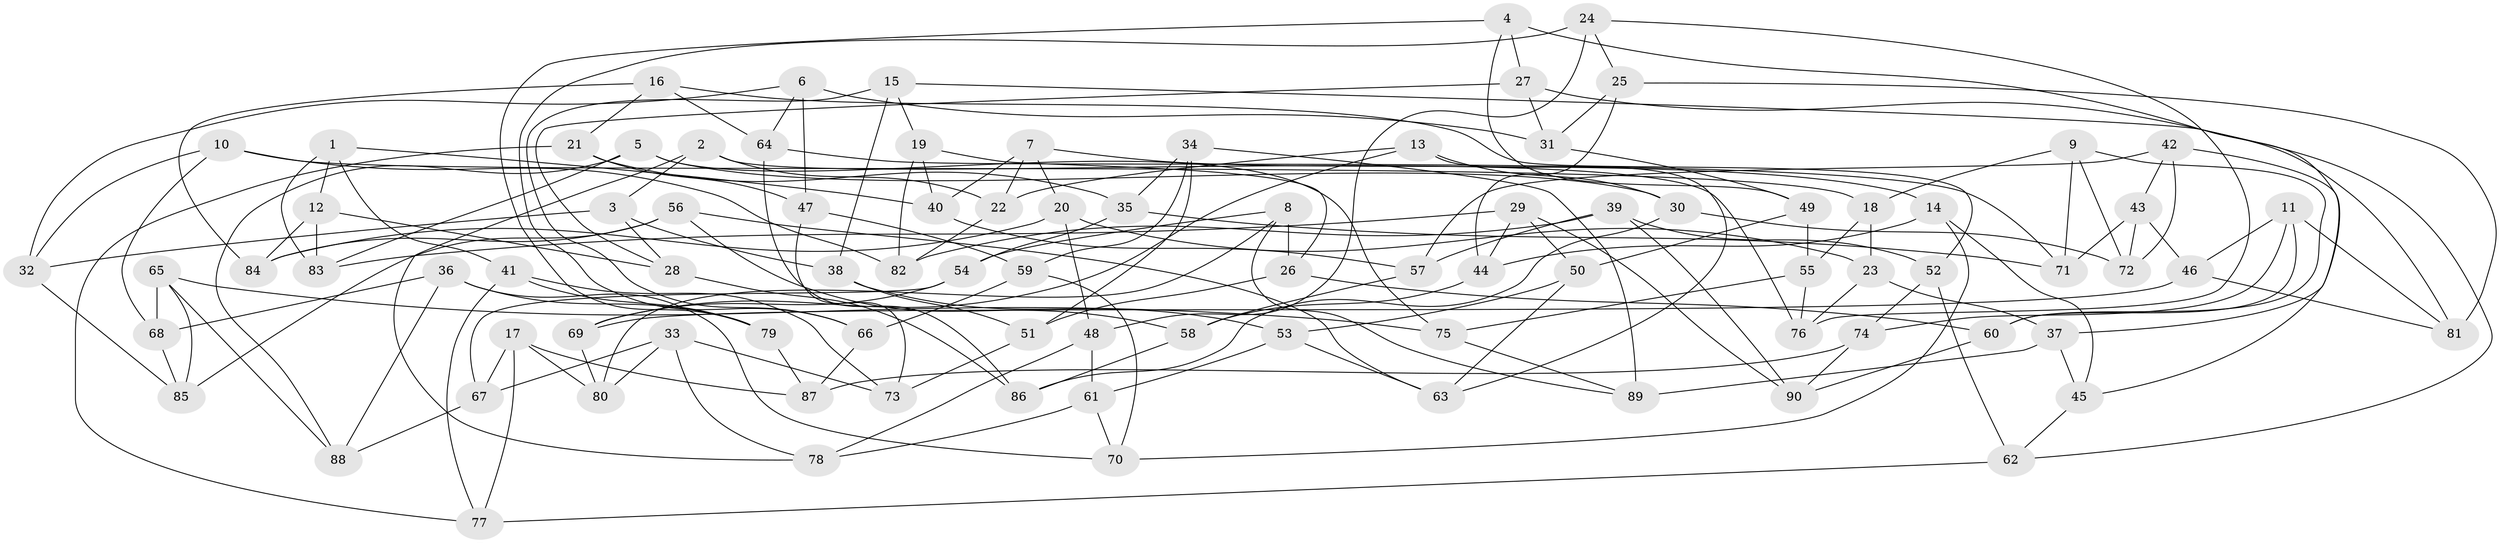 // coarse degree distribution, {6: 0.6326530612244898, 5: 0.20408163265306123, 4: 0.16326530612244897}
// Generated by graph-tools (version 1.1) at 2025/42/03/06/25 10:42:20]
// undirected, 90 vertices, 180 edges
graph export_dot {
graph [start="1"]
  node [color=gray90,style=filled];
  1;
  2;
  3;
  4;
  5;
  6;
  7;
  8;
  9;
  10;
  11;
  12;
  13;
  14;
  15;
  16;
  17;
  18;
  19;
  20;
  21;
  22;
  23;
  24;
  25;
  26;
  27;
  28;
  29;
  30;
  31;
  32;
  33;
  34;
  35;
  36;
  37;
  38;
  39;
  40;
  41;
  42;
  43;
  44;
  45;
  46;
  47;
  48;
  49;
  50;
  51;
  52;
  53;
  54;
  55;
  56;
  57;
  58;
  59;
  60;
  61;
  62;
  63;
  64;
  65;
  66;
  67;
  68;
  69;
  70;
  71;
  72;
  73;
  74;
  75;
  76;
  77;
  78;
  79;
  80;
  81;
  82;
  83;
  84;
  85;
  86;
  87;
  88;
  89;
  90;
  1 -- 40;
  1 -- 12;
  1 -- 83;
  1 -- 41;
  2 -- 78;
  2 -- 22;
  2 -- 3;
  2 -- 76;
  3 -- 38;
  3 -- 28;
  3 -- 32;
  4 -- 37;
  4 -- 49;
  4 -- 27;
  4 -- 79;
  5 -- 30;
  5 -- 75;
  5 -- 88;
  5 -- 83;
  6 -- 31;
  6 -- 64;
  6 -- 32;
  6 -- 47;
  7 -- 40;
  7 -- 20;
  7 -- 22;
  7 -- 14;
  8 -- 80;
  8 -- 26;
  8 -- 89;
  8 -- 54;
  9 -- 60;
  9 -- 71;
  9 -- 72;
  9 -- 18;
  10 -- 32;
  10 -- 82;
  10 -- 68;
  10 -- 18;
  11 -- 60;
  11 -- 74;
  11 -- 46;
  11 -- 81;
  12 -- 84;
  12 -- 28;
  12 -- 83;
  13 -- 63;
  13 -- 69;
  13 -- 30;
  13 -- 22;
  14 -- 70;
  14 -- 44;
  14 -- 45;
  15 -- 19;
  15 -- 66;
  15 -- 38;
  15 -- 62;
  16 -- 52;
  16 -- 84;
  16 -- 21;
  16 -- 64;
  17 -- 80;
  17 -- 87;
  17 -- 67;
  17 -- 77;
  18 -- 55;
  18 -- 23;
  19 -- 26;
  19 -- 82;
  19 -- 40;
  20 -- 48;
  20 -- 23;
  20 -- 84;
  21 -- 35;
  21 -- 77;
  21 -- 47;
  22 -- 82;
  23 -- 76;
  23 -- 37;
  24 -- 66;
  24 -- 25;
  24 -- 48;
  24 -- 76;
  25 -- 44;
  25 -- 31;
  25 -- 81;
  26 -- 60;
  26 -- 51;
  27 -- 31;
  27 -- 81;
  27 -- 28;
  28 -- 86;
  29 -- 50;
  29 -- 44;
  29 -- 83;
  29 -- 90;
  30 -- 72;
  30 -- 86;
  31 -- 49;
  32 -- 85;
  33 -- 67;
  33 -- 80;
  33 -- 78;
  33 -- 73;
  34 -- 59;
  34 -- 51;
  34 -- 35;
  34 -- 89;
  35 -- 54;
  35 -- 71;
  36 -- 68;
  36 -- 70;
  36 -- 79;
  36 -- 88;
  37 -- 89;
  37 -- 45;
  38 -- 53;
  38 -- 51;
  39 -- 90;
  39 -- 82;
  39 -- 57;
  39 -- 52;
  40 -- 57;
  41 -- 77;
  41 -- 79;
  41 -- 73;
  42 -- 57;
  42 -- 72;
  42 -- 45;
  42 -- 43;
  43 -- 72;
  43 -- 46;
  43 -- 71;
  44 -- 58;
  45 -- 62;
  46 -- 81;
  46 -- 69;
  47 -- 59;
  47 -- 73;
  48 -- 78;
  48 -- 61;
  49 -- 50;
  49 -- 55;
  50 -- 63;
  50 -- 53;
  51 -- 73;
  52 -- 62;
  52 -- 74;
  53 -- 63;
  53 -- 61;
  54 -- 69;
  54 -- 67;
  55 -- 75;
  55 -- 76;
  56 -- 63;
  56 -- 58;
  56 -- 85;
  56 -- 84;
  57 -- 58;
  58 -- 86;
  59 -- 70;
  59 -- 66;
  60 -- 90;
  61 -- 70;
  61 -- 78;
  62 -- 77;
  64 -- 71;
  64 -- 86;
  65 -- 75;
  65 -- 88;
  65 -- 68;
  65 -- 85;
  66 -- 87;
  67 -- 88;
  68 -- 85;
  69 -- 80;
  74 -- 90;
  74 -- 87;
  75 -- 89;
  79 -- 87;
}

